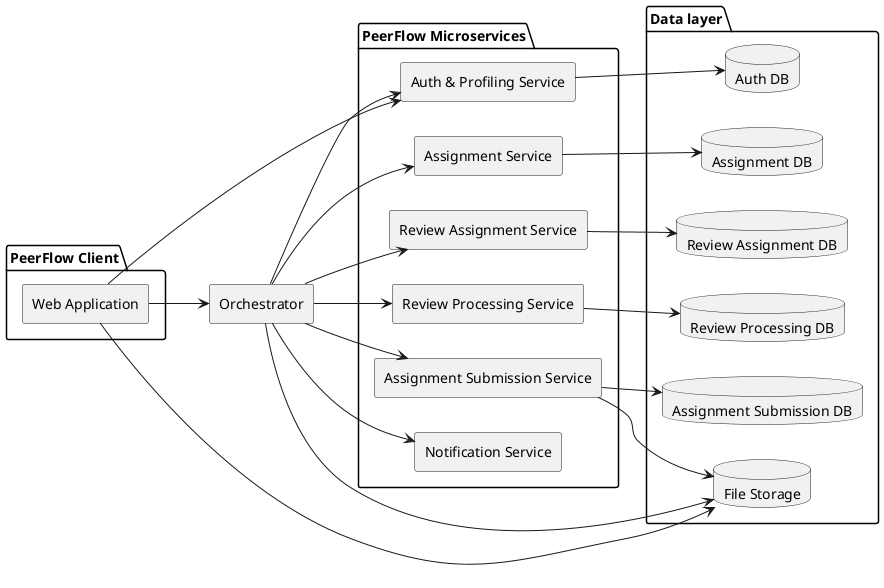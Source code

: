 @startuml

left to right direction

package "PeerFlow Client" {
  rectangle "Web Application" as WebApp
}



rectangle "Orchestrator" as Orch

WebApp --> Orch



package "PeerFlow Microservices" {
  rectangle "Auth & Profiling Service" as Auth
  rectangle "Assignment Service" as Assign
  rectangle "Review Assignment Service" as RevAssign
  rectangle "Review Processing Service" as RevProc
  rectangle "Assignment Submission Service" as AssignSubm
  rectangle "Notification Service" as Notif 
}

' Entry Point interactions
Orch --> Auth
Orch --> Assign
Orch --> RevAssign
Orch --> RevProc
Orch --> AssignSubm
Orch --> Notif

WebApp --> Auth





package "Data layer" {
  database "Auth DB" as AuthDB
  database "Assignment DB" as AssignDB
  database "Review Assignment DB" as RevAssignDB
  database "Review Processing DB" as RevProcDB
  database "Assignment Submission DB" as AssignSubmDB
  database "File Storage" as FileStorage
}

' Data layer interactions
Auth --> AuthDB
Assign --> AssignDB
RevAssign --> RevAssignDB
RevProc --> RevProcDB
AssignSubm --> AssignSubmDB
AssignSubm --> FileStorage


Orch --> FileStorage
WebApp --> FileStorage

@enduml